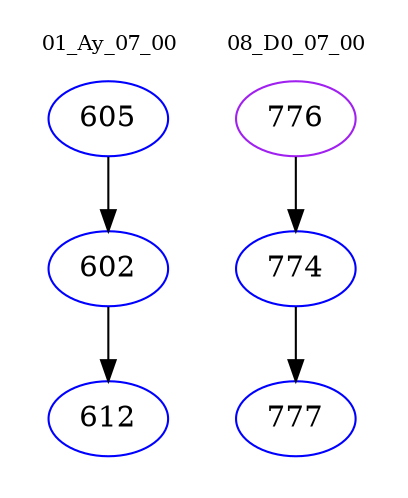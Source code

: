 digraph{
subgraph cluster_0 {
color = white
label = "01_Ay_07_00";
fontsize=10;
T0_605 [label="605", color="blue"]
T0_605 -> T0_602 [color="black"]
T0_602 [label="602", color="blue"]
T0_602 -> T0_612 [color="black"]
T0_612 [label="612", color="blue"]
}
subgraph cluster_1 {
color = white
label = "08_D0_07_00";
fontsize=10;
T1_776 [label="776", color="purple"]
T1_776 -> T1_774 [color="black"]
T1_774 [label="774", color="blue"]
T1_774 -> T1_777 [color="black"]
T1_777 [label="777", color="blue"]
}
}
